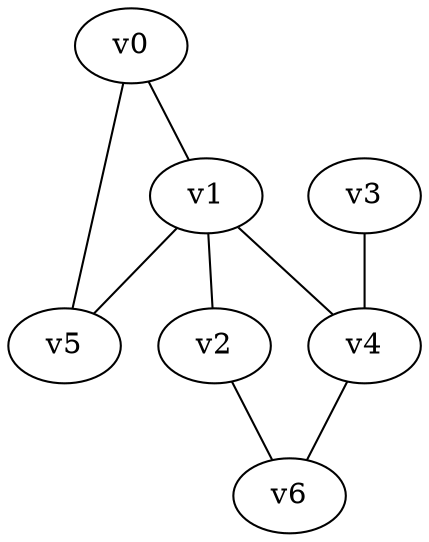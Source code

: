 graph {
  v0
  v1
  v2
  v3
  v4
  v5
  v6
  v0 -- v1
  v0 -- v5
  v1 -- v2
  v1 -- v4
  v1 -- v5
  v2 -- v6
  v3 -- v4
  v4 -- v6
}
